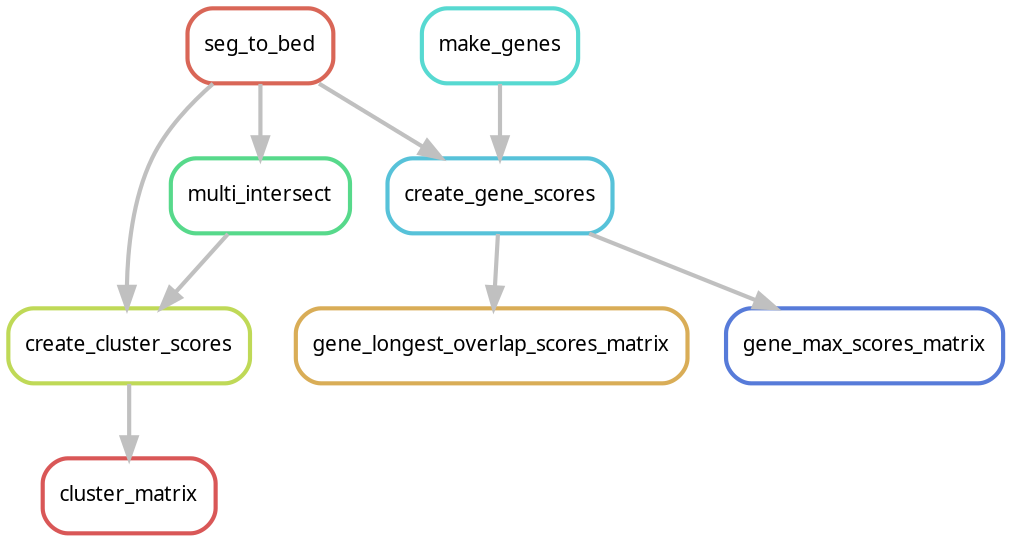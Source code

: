digraph snakemake_dag {
    graph[bgcolor=white, margin=0];
    node[shape=box, style=rounded, fontname=sans,                 fontsize=10, penwidth=2];
    edge[penwidth=2, color=grey];
	0[label = "seg_to_bed", color = "0.02 0.6 0.85", style="rounded"];
	1[label = "cluster_matrix", color = "0.00 0.6 0.85", style="rounded"];
	2[label = "make_genes", color = "0.49 0.6 0.85", style="rounded"];
	3[label = "create_cluster_scores", color = "0.20 0.6 0.85", style="rounded"];
	4[label = "create_gene_scores", color = "0.53 0.6 0.85", style="rounded"];
	5[label = "multi_intersect", color = "0.40 0.6 0.85", style="rounded"];
	6[label = "gene_longest_overlap_scores_matrix", color = "0.11 0.6 0.85", style="rounded"];
	7[label = "gene_max_scores_matrix", color = "0.62 0.6 0.85", style="rounded"];
	3 -> 1
	0 -> 3
	5 -> 3
	0 -> 4
	2 -> 4
	0 -> 5
	4 -> 6
	4 -> 7
}            
